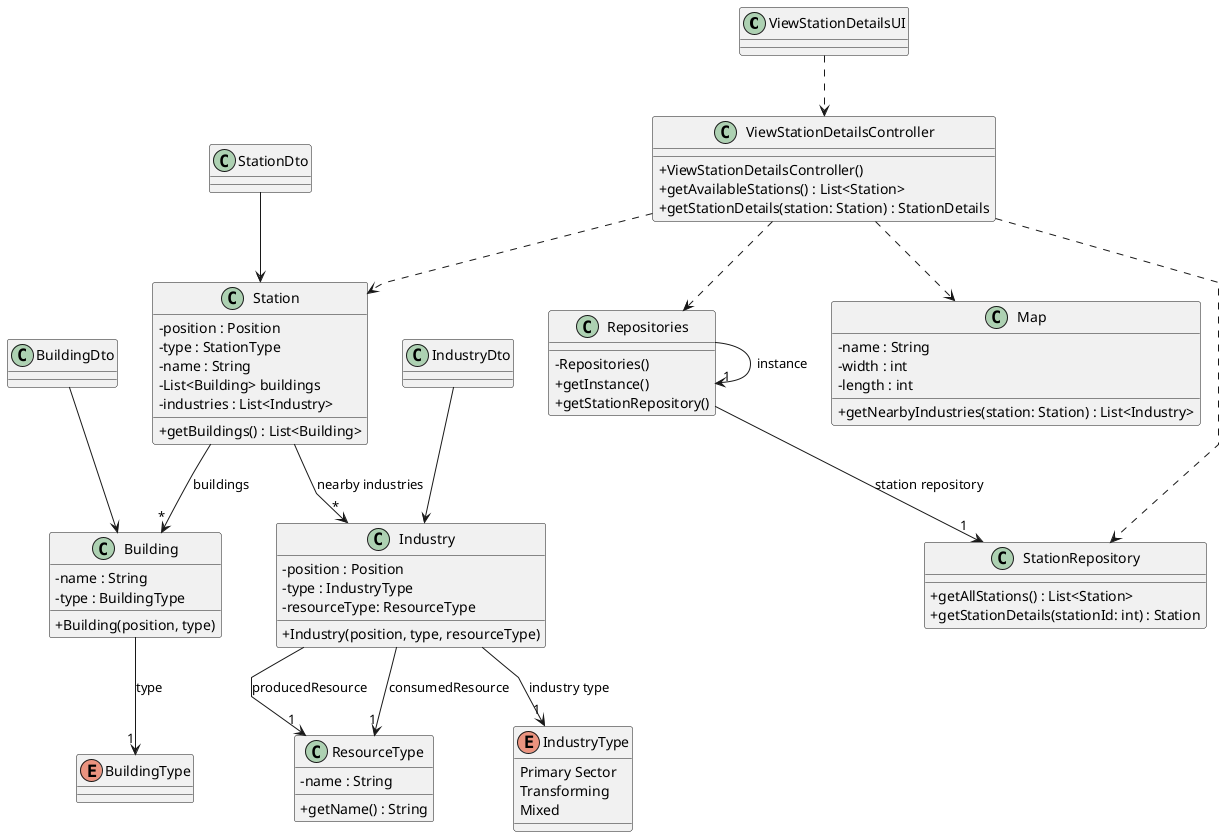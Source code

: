 @startuml
skinparam packageStyle rectangle
skinparam shadowing false
skinparam linetype polyline
skinparam classAttributeIconSize 0

class ViewStationDetailsUI {
}

class ViewStationDetailsController {
  +ViewStationDetailsController()
  +getAvailableStations() : List<Station>
  +getStationDetails(station: Station) : StationDetails
}

class Map {
    - name : String
    - width : int
    - length : int
    + getNearbyIndustries(station: Station) : List<Industry>
}

class Repositories {
  - Repositories()
  + getInstance()
  + getStationRepository()
}

class StationRepository {
  +getAllStations() : List<Station>
  +getStationDetails(stationId: int) : Station
}

class Station {
    -position : Position
    -type : StationType
    -name : String
    -List<Building> buildings
    -industries : List<Industry>
    +getBuildings() : List<Building>
}

class Building {
  -name : String
  -type : BuildingType
  +Building(position, type)
}

enum BuildingType {
}

class Industry {
  -position : Position
  -type : IndustryType
  -resourceType: ResourceType
  +Industry(position, type, resourceType)
}

enum IndustryType {
  Primary Sector
  Transforming
  Mixed
}

class ResourceType {
  -name : String
  +getName() : String
}

class StationDto {}

class BuildingDto {}

class IndustryDto {}

BuildingDto --> Building
Building --> "1" BuildingType : type

' Relationships
ViewStationDetailsUI ..> ViewStationDetailsController
ViewStationDetailsController ..> Repositories
ViewStationDetailsController ..> StationRepository
ViewStationDetailsController ..> Station
ViewStationDetailsController ..> Map

Repositories --> "1" StationRepository : station repository
Repositories -> "1" Repositories : instance

Station --> "*" Building : buildings
Station --> "*" Industry : nearby industries
StationDto --> Station

IndustryDto --> Industry
Industry --> "1" ResourceType : producedResource
Industry --> "1" ResourceType : consumedResource
Industry --> "1" IndustryType : industry type


@enduml